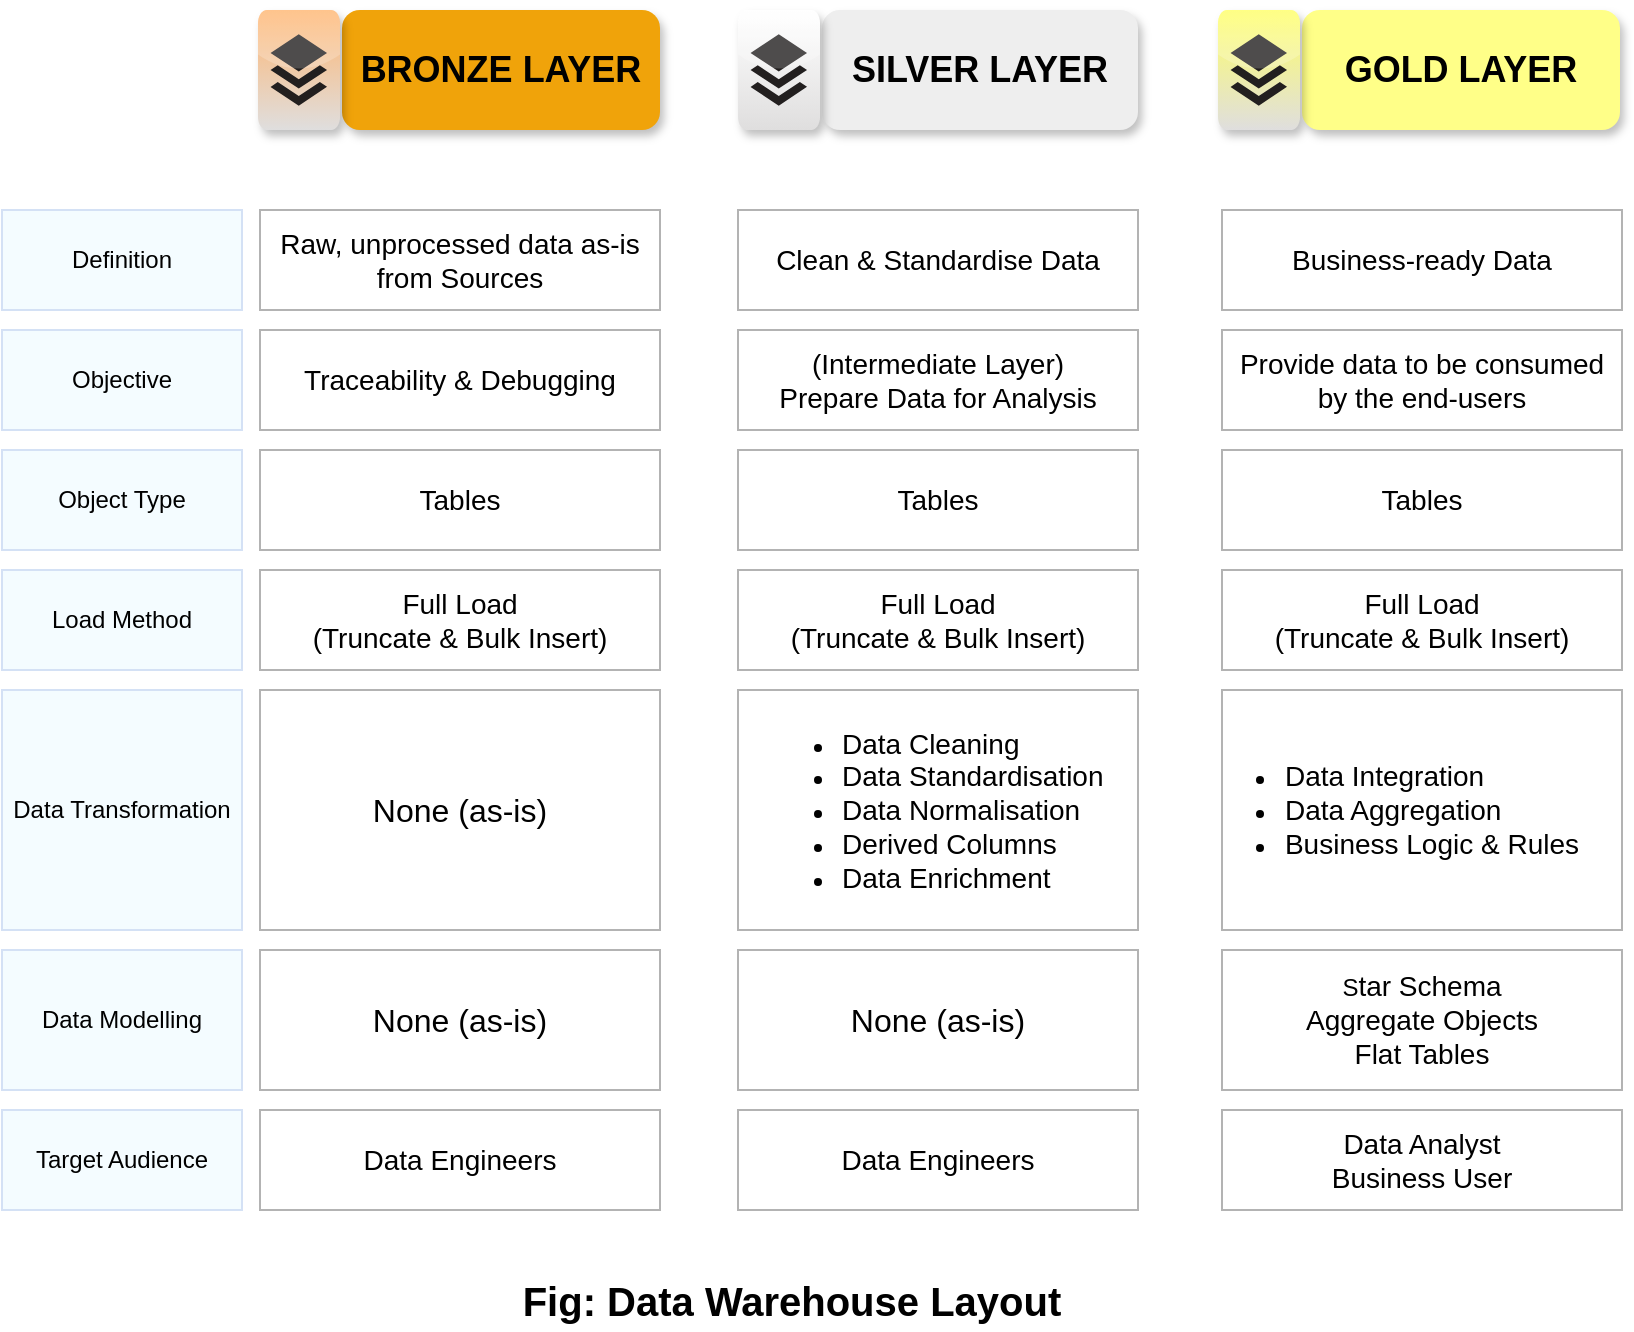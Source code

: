 <mxfile version="28.1.2">
  <diagram name="Page-1" id="7aykDE81MITBaBoGE77J">
    <mxGraphModel dx="1042" dy="626" grid="1" gridSize="10" guides="1" tooltips="1" connect="1" arrows="1" fold="1" page="1" pageScale="1" pageWidth="850" pageHeight="1100" math="0" shadow="0">
      <root>
        <mxCell id="0" />
        <mxCell id="1" parent="0" />
        <mxCell id="nVb-LVznlpOZfAyI2bwn-1" value="&lt;font style=&quot;font-size: 18px;&quot;&gt;&lt;b style=&quot;&quot;&gt;BRONZE LAYER&lt;/b&gt;&lt;/font&gt;" style="rounded=1;whiteSpace=wrap;html=1;shadow=1;fillColor=#f0a30a;fontColor=#000000;strokeColor=none;" parent="1" vertex="1">
          <mxGeometry x="200" y="40" width="159" height="60" as="geometry" />
        </mxCell>
        <mxCell id="nVb-LVznlpOZfAyI2bwn-2" value="&lt;font style=&quot;font-size: 18px;&quot;&gt;&lt;b&gt;SILVER LAYER&lt;/b&gt;&lt;/font&gt;" style="rounded=1;whiteSpace=wrap;html=1;fillColor=#eeeeee;strokeColor=none;shadow=1;" parent="1" vertex="1">
          <mxGeometry x="440" y="40" width="158" height="60" as="geometry" />
        </mxCell>
        <mxCell id="nVb-LVznlpOZfAyI2bwn-3" value="&lt;font style=&quot;font-size: 18px;&quot;&gt;&lt;b&gt;GOLD LAYER&lt;/b&gt;&lt;/font&gt;" style="rounded=1;whiteSpace=wrap;html=1;fillColor=#ffff88;strokeColor=none;shadow=1;" parent="1" vertex="1">
          <mxGeometry x="680" y="40" width="159" height="60" as="geometry" />
        </mxCell>
        <mxCell id="nVb-LVznlpOZfAyI2bwn-4" value="Raw, unprocessed data as-is from Sources" style="rounded=0;whiteSpace=wrap;html=1;fontSize=14;strokeColor=#B3B3B3;" parent="1" vertex="1">
          <mxGeometry x="159" y="140" width="200" height="50" as="geometry" />
        </mxCell>
        <mxCell id="nVb-LVznlpOZfAyI2bwn-5" value="&lt;span style=&quot;font-size: 14px;&quot;&gt;Traceability &amp;amp; Debugging&lt;/span&gt;" style="rounded=0;whiteSpace=wrap;html=1;strokeColor=#B3B3B3;" parent="1" vertex="1">
          <mxGeometry x="159" y="200" width="200" height="50" as="geometry" />
        </mxCell>
        <mxCell id="nVb-LVznlpOZfAyI2bwn-6" value="Definition" style="rounded=0;whiteSpace=wrap;html=1;strokeColor=#D4E1F5;fillColor=#F4FCFF;" parent="1" vertex="1">
          <mxGeometry x="30" y="140" width="120" height="50" as="geometry" />
        </mxCell>
        <mxCell id="nVb-LVznlpOZfAyI2bwn-7" value="Objective" style="rounded=0;whiteSpace=wrap;html=1;strokeColor=#D4E1F5;fillColor=#F4FCFF;" parent="1" vertex="1">
          <mxGeometry x="30" y="200" width="120" height="50" as="geometry" />
        </mxCell>
        <mxCell id="nVb-LVznlpOZfAyI2bwn-8" value="Object Type" style="rounded=0;whiteSpace=wrap;html=1;strokeColor=#D4E1F5;fillColor=#F4FCFF;" parent="1" vertex="1">
          <mxGeometry x="30" y="260" width="120" height="50" as="geometry" />
        </mxCell>
        <mxCell id="nVb-LVznlpOZfAyI2bwn-9" value="&lt;font style=&quot;font-size: 14px;&quot;&gt;Tables&lt;/font&gt;" style="rounded=0;whiteSpace=wrap;html=1;strokeColor=#B3B3B3;" parent="1" vertex="1">
          <mxGeometry x="159" y="260" width="200" height="50" as="geometry" />
        </mxCell>
        <mxCell id="nVb-LVznlpOZfAyI2bwn-10" value="Load Method" style="rounded=0;whiteSpace=wrap;html=1;strokeColor=#D4E1F5;fillColor=#F4FCFF;" parent="1" vertex="1">
          <mxGeometry x="30" y="320" width="120" height="50" as="geometry" />
        </mxCell>
        <mxCell id="nVb-LVznlpOZfAyI2bwn-11" value="&lt;font style=&quot;font-size: 14px;&quot;&gt;Full Load&lt;/font&gt;&lt;div&gt;&lt;font style=&quot;font-size: 14px;&quot;&gt;(Truncate &amp;amp; Bulk Insert)&lt;/font&gt;&lt;/div&gt;" style="rounded=0;whiteSpace=wrap;html=1;strokeColor=#B3B3B3;" parent="1" vertex="1">
          <mxGeometry x="159" y="320" width="200" height="50" as="geometry" />
        </mxCell>
        <mxCell id="nVb-LVznlpOZfAyI2bwn-12" value="&lt;font style=&quot;font-size: 16px;&quot;&gt;None (as-is)&lt;/font&gt;" style="rounded=0;whiteSpace=wrap;html=1;strokeColor=#B3B3B3;" parent="1" vertex="1">
          <mxGeometry x="159" y="380" width="200" height="120" as="geometry" />
        </mxCell>
        <mxCell id="nVb-LVznlpOZfAyI2bwn-13" value="Data Transformation" style="rounded=0;whiteSpace=wrap;html=1;strokeColor=#D4E1F5;fillColor=#F4FCFF;" parent="1" vertex="1">
          <mxGeometry x="30" y="380" width="120" height="120" as="geometry" />
        </mxCell>
        <mxCell id="nVb-LVznlpOZfAyI2bwn-14" value="Data Modelling" style="rounded=0;whiteSpace=wrap;html=1;strokeColor=#D4E1F5;fillColor=#F4FCFF;" parent="1" vertex="1">
          <mxGeometry x="30" y="510" width="120" height="70" as="geometry" />
        </mxCell>
        <mxCell id="nVb-LVznlpOZfAyI2bwn-15" value="&lt;font style=&quot;font-size: 16px;&quot;&gt;None (as-is)&lt;/font&gt;" style="rounded=0;whiteSpace=wrap;html=1;strokeColor=#B3B3B3;" parent="1" vertex="1">
          <mxGeometry x="159" y="510" width="200" height="70" as="geometry" />
        </mxCell>
        <mxCell id="nVb-LVznlpOZfAyI2bwn-16" value="Target Audience" style="rounded=0;whiteSpace=wrap;html=1;strokeColor=#D4E1F5;fillColor=#F4FCFF;" parent="1" vertex="1">
          <mxGeometry x="30" y="590" width="120" height="50" as="geometry" />
        </mxCell>
        <mxCell id="nVb-LVznlpOZfAyI2bwn-17" value="&lt;font style=&quot;font-size: 14px;&quot;&gt;Data Engineers&lt;/font&gt;" style="rounded=0;whiteSpace=wrap;html=1;strokeColor=#B3B3B3;" parent="1" vertex="1">
          <mxGeometry x="159" y="590" width="200" height="50" as="geometry" />
        </mxCell>
        <mxCell id="nVb-LVznlpOZfAyI2bwn-18" value="Clean &amp;amp; Standardise Data" style="rounded=0;whiteSpace=wrap;html=1;fontSize=14;strokeColor=#B3B3B3;" parent="1" vertex="1">
          <mxGeometry x="398" y="140" width="200" height="50" as="geometry" />
        </mxCell>
        <mxCell id="nVb-LVznlpOZfAyI2bwn-19" value="&lt;span style=&quot;font-size: 14px;&quot;&gt;(Intermediate Layer)&lt;/span&gt;&lt;div&gt;&lt;span style=&quot;font-size: 14px;&quot;&gt;Prepare Data for Analysis&lt;/span&gt;&lt;/div&gt;" style="rounded=0;whiteSpace=wrap;html=1;strokeColor=#B3B3B3;" parent="1" vertex="1">
          <mxGeometry x="398" y="200" width="200" height="50" as="geometry" />
        </mxCell>
        <mxCell id="nVb-LVznlpOZfAyI2bwn-20" value="&lt;font style=&quot;font-size: 14px;&quot;&gt;Tables&lt;/font&gt;" style="rounded=0;whiteSpace=wrap;html=1;strokeColor=#B3B3B3;" parent="1" vertex="1">
          <mxGeometry x="398" y="260" width="200" height="50" as="geometry" />
        </mxCell>
        <mxCell id="nVb-LVznlpOZfAyI2bwn-21" value="&lt;font style=&quot;font-size: 14px;&quot;&gt;Full Load&lt;/font&gt;&lt;div&gt;&lt;font style=&quot;font-size: 14px;&quot;&gt;(Truncate &amp;amp; Bulk Insert)&lt;/font&gt;&lt;/div&gt;" style="rounded=0;whiteSpace=wrap;html=1;strokeColor=#B3B3B3;" parent="1" vertex="1">
          <mxGeometry x="398" y="320" width="200" height="50" as="geometry" />
        </mxCell>
        <mxCell id="nVb-LVznlpOZfAyI2bwn-22" value="&lt;blockquote style=&quot;margin: 0 0 0 40px; border: none; padding: 0px;&quot;&gt;&lt;ul style=&quot;padding-left: 10px;&quot;&gt;&lt;li style=&quot;&quot;&gt;&lt;font style=&quot;font-size: 14px;&quot;&gt;Data Cleaning&lt;/font&gt;&lt;/li&gt;&lt;li style=&quot;&quot;&gt;&lt;font style=&quot;font-size: 14px;&quot;&gt;Data Standardisation&lt;/font&gt;&lt;/li&gt;&lt;li style=&quot;&quot;&gt;&lt;font style=&quot;font-size: 14px;&quot;&gt;Data Normalisation&lt;/font&gt;&lt;/li&gt;&lt;li style=&quot;&quot;&gt;&lt;font style=&quot;font-size: 14px;&quot;&gt;Derived Columns&lt;/font&gt;&lt;/li&gt;&lt;li style=&quot;&quot;&gt;&lt;font style=&quot;font-size: 14px;&quot;&gt;Data Enrichment&lt;/font&gt;&lt;/li&gt;&lt;/ul&gt;&lt;/blockquote&gt;" style="rounded=0;whiteSpace=wrap;html=1;align=left;strokeColor=#B3B3B3;" parent="1" vertex="1">
          <mxGeometry x="398" y="380" width="200" height="120" as="geometry" />
        </mxCell>
        <mxCell id="nVb-LVznlpOZfAyI2bwn-23" value="&lt;font style=&quot;font-size: 16px;&quot;&gt;None (as-is)&lt;/font&gt;" style="rounded=0;whiteSpace=wrap;html=1;strokeColor=#B3B3B3;" parent="1" vertex="1">
          <mxGeometry x="398" y="510" width="200" height="70" as="geometry" />
        </mxCell>
        <mxCell id="nVb-LVznlpOZfAyI2bwn-24" value="&lt;font style=&quot;font-size: 14px;&quot;&gt;Data Engineers&lt;/font&gt;" style="rounded=0;whiteSpace=wrap;html=1;strokeColor=#B3B3B3;" parent="1" vertex="1">
          <mxGeometry x="398" y="590" width="200" height="50" as="geometry" />
        </mxCell>
        <mxCell id="nVb-LVznlpOZfAyI2bwn-25" value="Business-ready Data" style="rounded=0;whiteSpace=wrap;html=1;fontSize=14;strokeColor=#B3B3B3;" parent="1" vertex="1">
          <mxGeometry x="640" y="140" width="200" height="50" as="geometry" />
        </mxCell>
        <mxCell id="nVb-LVznlpOZfAyI2bwn-26" value="&lt;span style=&quot;font-size: 14px;&quot;&gt;Provide data to be consumed by the end-users&lt;/span&gt;" style="rounded=0;whiteSpace=wrap;html=1;strokeColor=#B3B3B3;" parent="1" vertex="1">
          <mxGeometry x="640" y="200" width="200" height="50" as="geometry" />
        </mxCell>
        <mxCell id="nVb-LVznlpOZfAyI2bwn-27" value="&lt;font style=&quot;font-size: 14px;&quot;&gt;Tables&lt;/font&gt;" style="rounded=0;whiteSpace=wrap;html=1;strokeColor=#B3B3B3;" parent="1" vertex="1">
          <mxGeometry x="640" y="260" width="200" height="50" as="geometry" />
        </mxCell>
        <mxCell id="nVb-LVznlpOZfAyI2bwn-28" value="&lt;font style=&quot;font-size: 14px;&quot;&gt;Full Load&lt;/font&gt;&lt;div&gt;&lt;font style=&quot;font-size: 14px;&quot;&gt;(Truncate &amp;amp; Bulk Insert)&lt;/font&gt;&lt;/div&gt;" style="rounded=0;whiteSpace=wrap;html=1;strokeColor=#B3B3B3;" parent="1" vertex="1">
          <mxGeometry x="640" y="320" width="200" height="50" as="geometry" />
        </mxCell>
        <mxCell id="nVb-LVznlpOZfAyI2bwn-29" value="&lt;div style=&quot;text-align: left;&quot;&gt;&lt;ul style=&quot;padding-left: 10px;&quot;&gt;&lt;li&gt;&lt;span style=&quot;background-color: transparent; color: light-dark(rgb(0, 0, 0), rgb(255, 255, 255));&quot;&gt;&lt;font style=&quot;font-size: 14px;&quot;&gt;Data Integration&lt;/font&gt;&lt;/span&gt;&lt;/li&gt;&lt;li&gt;&lt;font style=&quot;font-size: 14px;&quot;&gt;Data Aggregation&lt;/font&gt;&lt;/li&gt;&lt;li&gt;&lt;font style=&quot;font-size: 14px;&quot;&gt;Business Logic &amp;amp; Rules&lt;/font&gt;&lt;/li&gt;&lt;/ul&gt;&lt;/div&gt;" style="rounded=0;whiteSpace=wrap;html=1;strokeColor=#B3B3B3;" parent="1" vertex="1">
          <mxGeometry x="640" y="380" width="200" height="120" as="geometry" />
        </mxCell>
        <mxCell id="nVb-LVznlpOZfAyI2bwn-30" value="S&lt;font style=&quot;font-size: 14px;&quot;&gt;tar Schema&lt;/font&gt;&lt;div&gt;&lt;font style=&quot;font-size: 14px;&quot;&gt;Aggregate Objects&lt;/font&gt;&lt;/div&gt;&lt;div&gt;&lt;font style=&quot;font-size: 14px;&quot;&gt;Flat Tables&lt;/font&gt;&lt;/div&gt;" style="rounded=0;whiteSpace=wrap;html=1;strokeColor=#B3B3B3;" parent="1" vertex="1">
          <mxGeometry x="640" y="510" width="200" height="70" as="geometry" />
        </mxCell>
        <mxCell id="nVb-LVznlpOZfAyI2bwn-31" value="&lt;font style=&quot;font-size: 14px;&quot;&gt;Data Analyst&lt;/font&gt;&lt;div&gt;&lt;span style=&quot;font-size: 14px;&quot;&gt;Business User&lt;/span&gt;&lt;/div&gt;" style="rounded=0;whiteSpace=wrap;html=1;strokeColor=#B3B3B3;" parent="1" vertex="1">
          <mxGeometry x="640" y="590" width="200" height="50" as="geometry" />
        </mxCell>
        <mxCell id="nVb-LVznlpOZfAyI2bwn-32" value="" style="dashed=0;outlineConnect=0;html=1;align=center;labelPosition=center;verticalLabelPosition=bottom;verticalAlign=top;shape=mxgraph.webicons.buffer;gradientColor=#DFDEDE;fillColor=#FFB570;shadow=1;" parent="1" vertex="1">
          <mxGeometry x="158" y="40" width="41" height="60" as="geometry" />
        </mxCell>
        <mxCell id="nVb-LVznlpOZfAyI2bwn-33" value="" style="dashed=0;outlineConnect=0;html=1;align=center;labelPosition=center;verticalLabelPosition=bottom;verticalAlign=top;shape=mxgraph.webicons.buffer;gradientColor=#DFDEDE;shadow=1;" parent="1" vertex="1">
          <mxGeometry x="398" y="40" width="41" height="60" as="geometry" />
        </mxCell>
        <mxCell id="nVb-LVznlpOZfAyI2bwn-34" value="" style="dashed=0;outlineConnect=0;html=1;align=center;labelPosition=center;verticalLabelPosition=bottom;verticalAlign=top;shape=mxgraph.webicons.buffer;gradientColor=#DFDEDE;fillColor=#FFFF66;shadow=1;" parent="1" vertex="1">
          <mxGeometry x="638" y="40" width="41" height="60" as="geometry" />
        </mxCell>
        <mxCell id="nVb-LVznlpOZfAyI2bwn-36" value="&lt;font style=&quot;font-size: 20px;&quot;&gt;&lt;b&gt;Fig: Data Warehouse Layout&lt;/b&gt;&lt;/font&gt;" style="text;html=1;align=center;verticalAlign=middle;whiteSpace=wrap;rounded=0;" parent="1" vertex="1">
          <mxGeometry x="284" y="670" width="282" height="30" as="geometry" />
        </mxCell>
      </root>
    </mxGraphModel>
  </diagram>
</mxfile>
